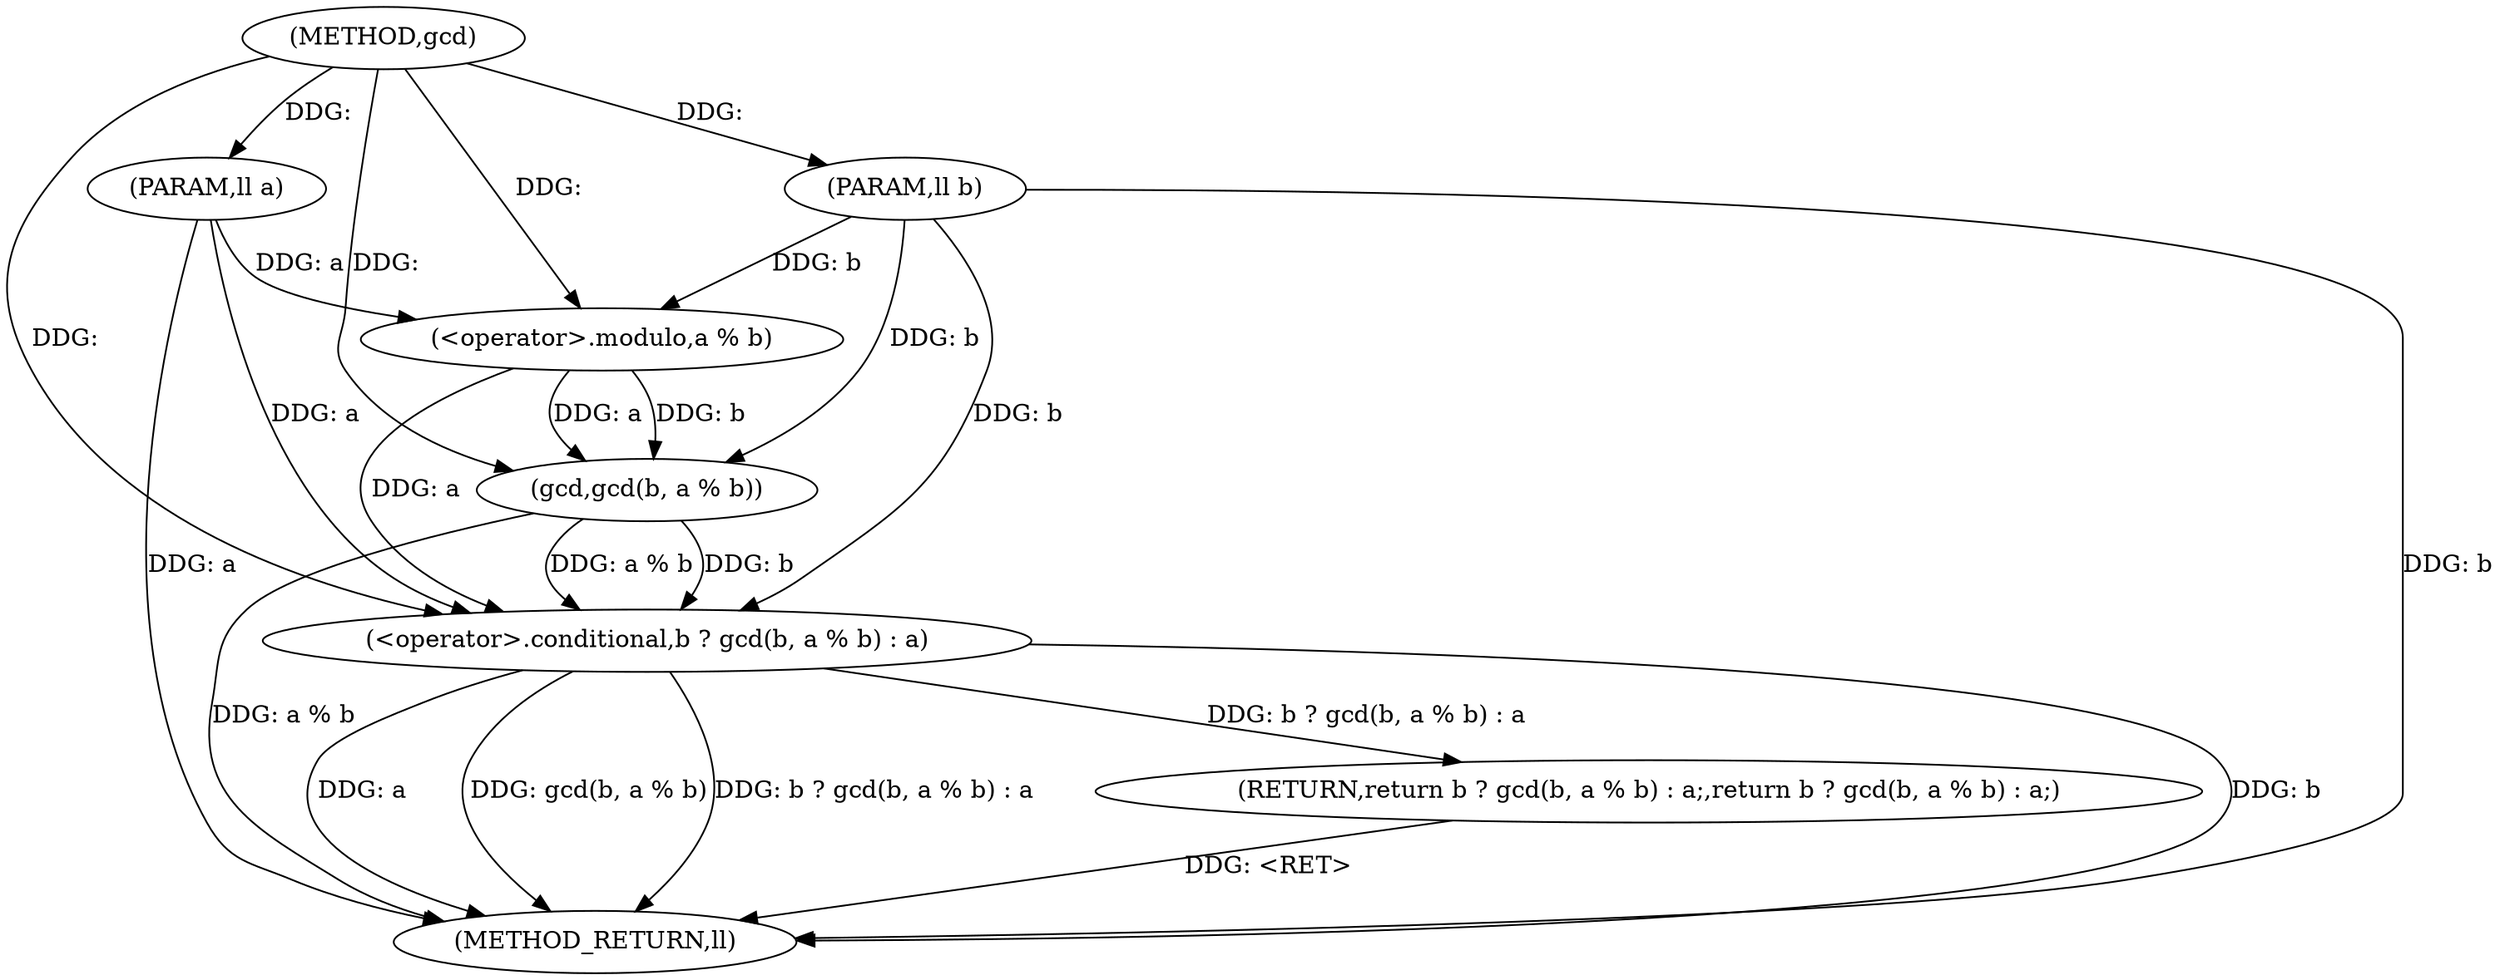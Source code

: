 digraph "gcd" {  
"1000104" [label = "(METHOD,gcd)" ]
"1000117" [label = "(METHOD_RETURN,ll)" ]
"1000105" [label = "(PARAM,ll a)" ]
"1000106" [label = "(PARAM,ll b)" ]
"1000108" [label = "(RETURN,return b ? gcd(b, a % b) : a;,return b ? gcd(b, a % b) : a;)" ]
"1000109" [label = "(<operator>.conditional,b ? gcd(b, a % b) : a)" ]
"1000111" [label = "(gcd,gcd(b, a % b))" ]
"1000113" [label = "(<operator>.modulo,a % b)" ]
  "1000108" -> "1000117"  [ label = "DDG: <RET>"] 
  "1000105" -> "1000117"  [ label = "DDG: a"] 
  "1000106" -> "1000117"  [ label = "DDG: b"] 
  "1000109" -> "1000117"  [ label = "DDG: b"] 
  "1000109" -> "1000117"  [ label = "DDG: a"] 
  "1000111" -> "1000117"  [ label = "DDG: a % b"] 
  "1000109" -> "1000117"  [ label = "DDG: gcd(b, a % b)"] 
  "1000109" -> "1000117"  [ label = "DDG: b ? gcd(b, a % b) : a"] 
  "1000104" -> "1000105"  [ label = "DDG: "] 
  "1000104" -> "1000106"  [ label = "DDG: "] 
  "1000109" -> "1000108"  [ label = "DDG: b ? gcd(b, a % b) : a"] 
  "1000106" -> "1000109"  [ label = "DDG: b"] 
  "1000104" -> "1000109"  [ label = "DDG: "] 
  "1000113" -> "1000109"  [ label = "DDG: a"] 
  "1000105" -> "1000109"  [ label = "DDG: a"] 
  "1000111" -> "1000109"  [ label = "DDG: b"] 
  "1000111" -> "1000109"  [ label = "DDG: a % b"] 
  "1000113" -> "1000111"  [ label = "DDG: b"] 
  "1000106" -> "1000111"  [ label = "DDG: b"] 
  "1000104" -> "1000111"  [ label = "DDG: "] 
  "1000113" -> "1000111"  [ label = "DDG: a"] 
  "1000105" -> "1000113"  [ label = "DDG: a"] 
  "1000104" -> "1000113"  [ label = "DDG: "] 
  "1000106" -> "1000113"  [ label = "DDG: b"] 
}
